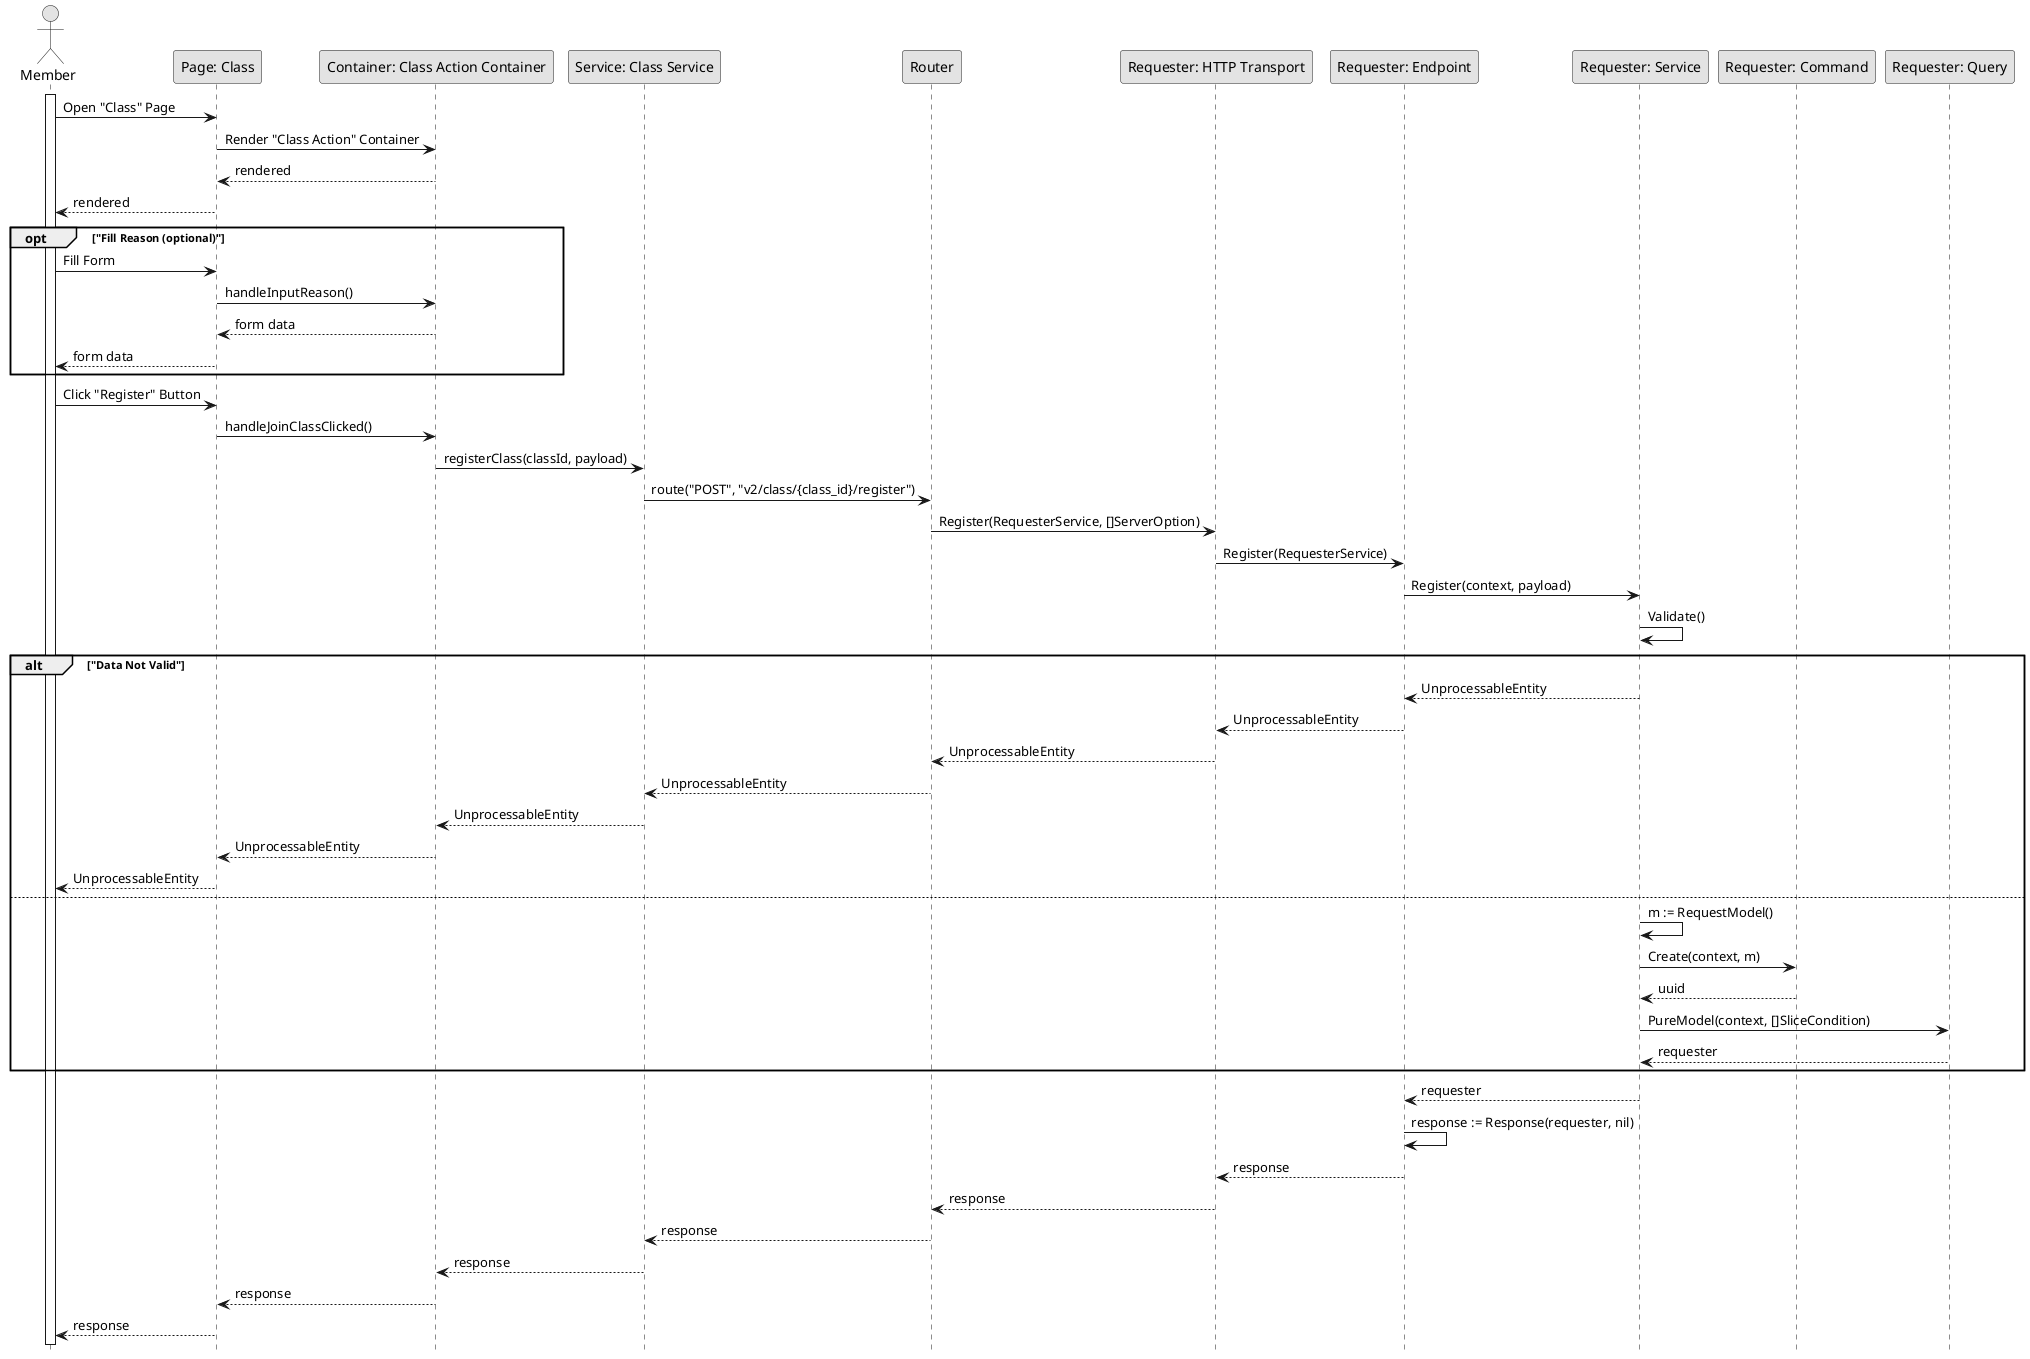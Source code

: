 @startuml RegisterClass

skinparam Monochrome true
skinparam Shadowing false
hide footbox

actor Member
participant "Page: Class" as ClassPage
participant "Container: Class Action Container" as ClassActionContainer
participant "Service: Class Service" as FEClassService
participant "Router" as Router
participant "Requester: HTTP Transport" as RequesterHTTPTransport
participant "Requester: Endpoint" as RequesterEndpoint
participant "Requester: Service" as RequesterService
participant "Requester: Command" as RequesterCommand
participant "Requester: Query" as RequesterQuery

activate Member

Member->ClassPage: Open "Class" Page
ClassPage->ClassActionContainer: Render "Class Action" Container
ClassActionContainer-->ClassPage: rendered
ClassPage-->Member: rendered

opt "Fill Reason (optional)"
    Member->ClassPage: Fill Form
    ClassPage->ClassActionContainer: handleInputReason()
    ClassActionContainer-->ClassPage: form data
    ClassPage-->Member: form data
end

Member->ClassPage: Click "Register" Button
ClassPage->ClassActionContainer: handleJoinClassClicked()
ClassActionContainer->FEClassService: registerClass(classId, payload)
FEClassService->Router: route("POST", "v2/class/{class_id}/register")
Router->RequesterHTTPTransport: Register(RequesterService, []ServerOption)
RequesterHTTPTransport->RequesterEndpoint: Register(RequesterService)
RequesterEndpoint->RequesterService: Register(context, payload)
RequesterService->RequesterService: Validate()

alt "Data Not Valid"
    RequesterService-->RequesterEndpoint: UnprocessableEntity
    RequesterEndpoint-->RequesterHTTPTransport: UnprocessableEntity
    RequesterHTTPTransport-->Router: UnprocessableEntity
    Router-->FEClassService: UnprocessableEntity
    FEClassService-->ClassActionContainer: UnprocessableEntity
    ClassActionContainer-->ClassPage: UnprocessableEntity
    ClassPage-->Member: UnprocessableEntity
else
    RequesterService->RequesterService: m := RequestModel()
    RequesterService->RequesterCommand: Create(context, m)
    RequesterCommand-->RequesterService: uuid

    RequesterService->RequesterQuery: PureModel(context, []SliceCondition)
    RequesterQuery-->RequesterService: requester
end

RequesterService-->RequesterEndpoint: requester
RequesterEndpoint->RequesterEndpoint: response := Response(requester, nil)
RequesterEndpoint-->RequesterHTTPTransport: response
RequesterHTTPTransport-->Router: response
Router-->FEClassService: response
FEClassService-->ClassActionContainer: response
ClassActionContainer-->ClassPage: response
ClassPage-->Member: response

@enduml